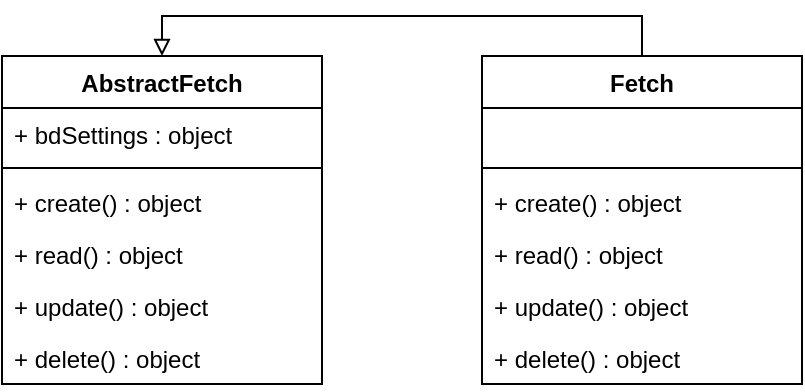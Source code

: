 <mxfile version="16.5.1" type="device"><diagram id="gupwT-vhgq151MJaeGMe" name="Page-1"><mxGraphModel dx="1038" dy="649" grid="1" gridSize="10" guides="1" tooltips="1" connect="1" arrows="1" fold="1" page="1" pageScale="1" pageWidth="850" pageHeight="1100" math="0" shadow="0"><root><mxCell id="0"/><mxCell id="1" parent="0"/><mxCell id="VgnNHJHfhCkoPhXoSuvJ-1" value="AbstractFetch" style="swimlane;fontStyle=1;align=center;verticalAlign=top;childLayout=stackLayout;horizontal=1;startSize=26;horizontalStack=0;resizeParent=1;resizeParentMax=0;resizeLast=0;collapsible=1;marginBottom=0;" vertex="1" parent="1"><mxGeometry x="40" y="40" width="160" height="164" as="geometry"/></mxCell><mxCell id="VgnNHJHfhCkoPhXoSuvJ-2" value="+ bdSettings : object" style="text;strokeColor=none;fillColor=none;align=left;verticalAlign=top;spacingLeft=4;spacingRight=4;overflow=hidden;rotatable=0;points=[[0,0.5],[1,0.5]];portConstraint=eastwest;" vertex="1" parent="VgnNHJHfhCkoPhXoSuvJ-1"><mxGeometry y="26" width="160" height="26" as="geometry"/></mxCell><mxCell id="VgnNHJHfhCkoPhXoSuvJ-3" value="" style="line;strokeWidth=1;fillColor=none;align=left;verticalAlign=middle;spacingTop=-1;spacingLeft=3;spacingRight=3;rotatable=0;labelPosition=right;points=[];portConstraint=eastwest;" vertex="1" parent="VgnNHJHfhCkoPhXoSuvJ-1"><mxGeometry y="52" width="160" height="8" as="geometry"/></mxCell><mxCell id="VgnNHJHfhCkoPhXoSuvJ-4" value="+ create() : object" style="text;strokeColor=none;fillColor=none;align=left;verticalAlign=top;spacingLeft=4;spacingRight=4;overflow=hidden;rotatable=0;points=[[0,0.5],[1,0.5]];portConstraint=eastwest;" vertex="1" parent="VgnNHJHfhCkoPhXoSuvJ-1"><mxGeometry y="60" width="160" height="26" as="geometry"/></mxCell><mxCell id="VgnNHJHfhCkoPhXoSuvJ-5" value="+ read() : object" style="text;strokeColor=none;fillColor=none;align=left;verticalAlign=top;spacingLeft=4;spacingRight=4;overflow=hidden;rotatable=0;points=[[0,0.5],[1,0.5]];portConstraint=eastwest;" vertex="1" parent="VgnNHJHfhCkoPhXoSuvJ-1"><mxGeometry y="86" width="160" height="26" as="geometry"/></mxCell><mxCell id="VgnNHJHfhCkoPhXoSuvJ-6" value="+ update() : object" style="text;strokeColor=none;fillColor=none;align=left;verticalAlign=top;spacingLeft=4;spacingRight=4;overflow=hidden;rotatable=0;points=[[0,0.5],[1,0.5]];portConstraint=eastwest;" vertex="1" parent="VgnNHJHfhCkoPhXoSuvJ-1"><mxGeometry y="112" width="160" height="26" as="geometry"/></mxCell><mxCell id="VgnNHJHfhCkoPhXoSuvJ-7" value="+ delete() : object" style="text;strokeColor=none;fillColor=none;align=left;verticalAlign=top;spacingLeft=4;spacingRight=4;overflow=hidden;rotatable=0;points=[[0,0.5],[1,0.5]];portConstraint=eastwest;" vertex="1" parent="VgnNHJHfhCkoPhXoSuvJ-1"><mxGeometry y="138" width="160" height="26" as="geometry"/></mxCell><mxCell id="VgnNHJHfhCkoPhXoSuvJ-18" style="edgeStyle=orthogonalEdgeStyle;rounded=0;orthogonalLoop=1;jettySize=auto;html=1;exitX=0.5;exitY=0;exitDx=0;exitDy=0;entryX=0.5;entryY=0;entryDx=0;entryDy=0;endArrow=block;endFill=0;" edge="1" parent="1" source="VgnNHJHfhCkoPhXoSuvJ-8" target="VgnNHJHfhCkoPhXoSuvJ-1"><mxGeometry relative="1" as="geometry"/></mxCell><mxCell id="VgnNHJHfhCkoPhXoSuvJ-8" value="Fetch" style="swimlane;fontStyle=1;align=center;verticalAlign=top;childLayout=stackLayout;horizontal=1;startSize=26;horizontalStack=0;resizeParent=1;resizeParentMax=0;resizeLast=0;collapsible=1;marginBottom=0;" vertex="1" parent="1"><mxGeometry x="280" y="40" width="160" height="164" as="geometry"/></mxCell><mxCell id="VgnNHJHfhCkoPhXoSuvJ-9" value=" " style="text;strokeColor=none;fillColor=none;align=left;verticalAlign=top;spacingLeft=4;spacingRight=4;overflow=hidden;rotatable=0;points=[[0,0.5],[1,0.5]];portConstraint=eastwest;" vertex="1" parent="VgnNHJHfhCkoPhXoSuvJ-8"><mxGeometry y="26" width="160" height="26" as="geometry"/></mxCell><mxCell id="VgnNHJHfhCkoPhXoSuvJ-10" value="" style="line;strokeWidth=1;fillColor=none;align=left;verticalAlign=middle;spacingTop=-1;spacingLeft=3;spacingRight=3;rotatable=0;labelPosition=right;points=[];portConstraint=eastwest;" vertex="1" parent="VgnNHJHfhCkoPhXoSuvJ-8"><mxGeometry y="52" width="160" height="8" as="geometry"/></mxCell><mxCell id="VgnNHJHfhCkoPhXoSuvJ-11" value="+ create() : object" style="text;strokeColor=none;fillColor=none;align=left;verticalAlign=top;spacingLeft=4;spacingRight=4;overflow=hidden;rotatable=0;points=[[0,0.5],[1,0.5]];portConstraint=eastwest;" vertex="1" parent="VgnNHJHfhCkoPhXoSuvJ-8"><mxGeometry y="60" width="160" height="26" as="geometry"/></mxCell><mxCell id="VgnNHJHfhCkoPhXoSuvJ-12" value="+ read() : object" style="text;strokeColor=none;fillColor=none;align=left;verticalAlign=top;spacingLeft=4;spacingRight=4;overflow=hidden;rotatable=0;points=[[0,0.5],[1,0.5]];portConstraint=eastwest;" vertex="1" parent="VgnNHJHfhCkoPhXoSuvJ-8"><mxGeometry y="86" width="160" height="26" as="geometry"/></mxCell><mxCell id="VgnNHJHfhCkoPhXoSuvJ-13" value="+ update() : object" style="text;strokeColor=none;fillColor=none;align=left;verticalAlign=top;spacingLeft=4;spacingRight=4;overflow=hidden;rotatable=0;points=[[0,0.5],[1,0.5]];portConstraint=eastwest;" vertex="1" parent="VgnNHJHfhCkoPhXoSuvJ-8"><mxGeometry y="112" width="160" height="26" as="geometry"/></mxCell><mxCell id="VgnNHJHfhCkoPhXoSuvJ-14" value="+ delete() : object" style="text;strokeColor=none;fillColor=none;align=left;verticalAlign=top;spacingLeft=4;spacingRight=4;overflow=hidden;rotatable=0;points=[[0,0.5],[1,0.5]];portConstraint=eastwest;" vertex="1" parent="VgnNHJHfhCkoPhXoSuvJ-8"><mxGeometry y="138" width="160" height="26" as="geometry"/></mxCell></root></mxGraphModel></diagram></mxfile>